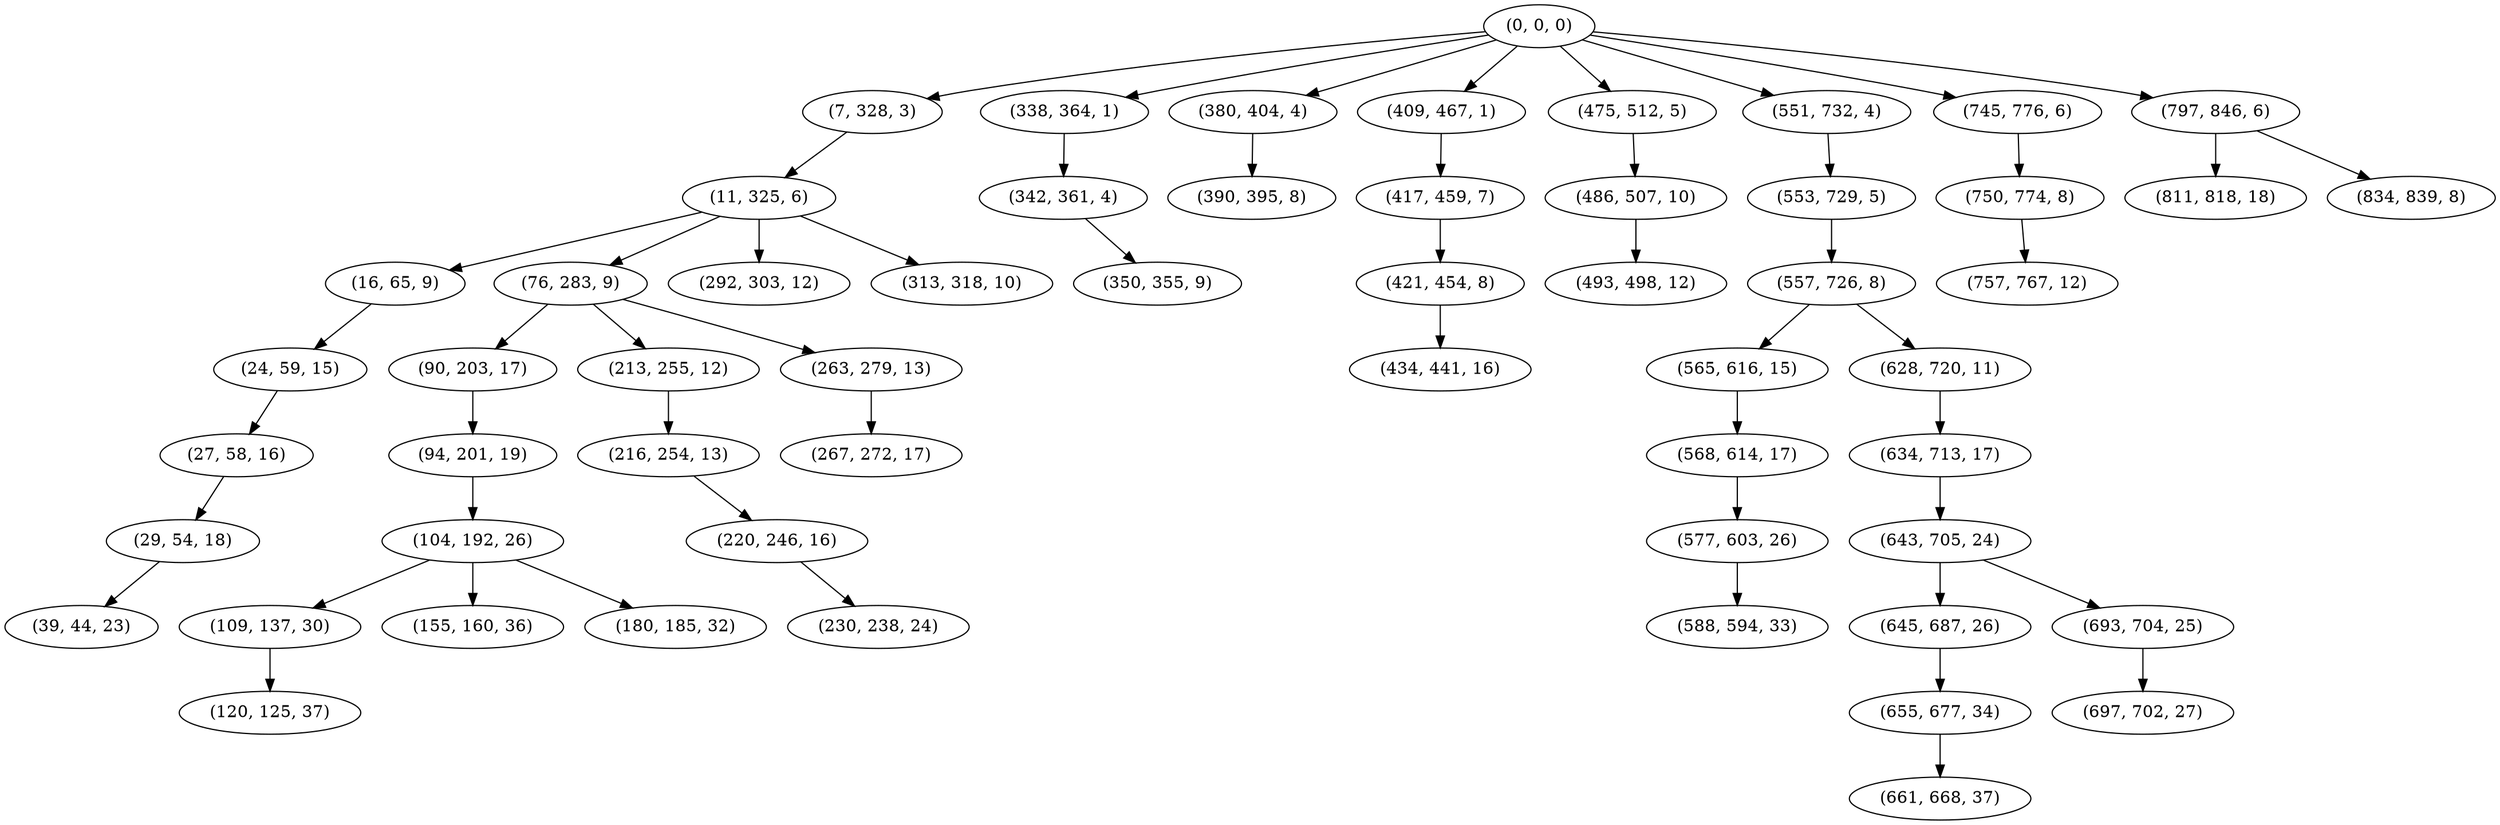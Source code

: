 digraph tree {
    "(0, 0, 0)";
    "(7, 328, 3)";
    "(11, 325, 6)";
    "(16, 65, 9)";
    "(24, 59, 15)";
    "(27, 58, 16)";
    "(29, 54, 18)";
    "(39, 44, 23)";
    "(76, 283, 9)";
    "(90, 203, 17)";
    "(94, 201, 19)";
    "(104, 192, 26)";
    "(109, 137, 30)";
    "(120, 125, 37)";
    "(155, 160, 36)";
    "(180, 185, 32)";
    "(213, 255, 12)";
    "(216, 254, 13)";
    "(220, 246, 16)";
    "(230, 238, 24)";
    "(263, 279, 13)";
    "(267, 272, 17)";
    "(292, 303, 12)";
    "(313, 318, 10)";
    "(338, 364, 1)";
    "(342, 361, 4)";
    "(350, 355, 9)";
    "(380, 404, 4)";
    "(390, 395, 8)";
    "(409, 467, 1)";
    "(417, 459, 7)";
    "(421, 454, 8)";
    "(434, 441, 16)";
    "(475, 512, 5)";
    "(486, 507, 10)";
    "(493, 498, 12)";
    "(551, 732, 4)";
    "(553, 729, 5)";
    "(557, 726, 8)";
    "(565, 616, 15)";
    "(568, 614, 17)";
    "(577, 603, 26)";
    "(588, 594, 33)";
    "(628, 720, 11)";
    "(634, 713, 17)";
    "(643, 705, 24)";
    "(645, 687, 26)";
    "(655, 677, 34)";
    "(661, 668, 37)";
    "(693, 704, 25)";
    "(697, 702, 27)";
    "(745, 776, 6)";
    "(750, 774, 8)";
    "(757, 767, 12)";
    "(797, 846, 6)";
    "(811, 818, 18)";
    "(834, 839, 8)";
    "(0, 0, 0)" -> "(7, 328, 3)";
    "(0, 0, 0)" -> "(338, 364, 1)";
    "(0, 0, 0)" -> "(380, 404, 4)";
    "(0, 0, 0)" -> "(409, 467, 1)";
    "(0, 0, 0)" -> "(475, 512, 5)";
    "(0, 0, 0)" -> "(551, 732, 4)";
    "(0, 0, 0)" -> "(745, 776, 6)";
    "(0, 0, 0)" -> "(797, 846, 6)";
    "(7, 328, 3)" -> "(11, 325, 6)";
    "(11, 325, 6)" -> "(16, 65, 9)";
    "(11, 325, 6)" -> "(76, 283, 9)";
    "(11, 325, 6)" -> "(292, 303, 12)";
    "(11, 325, 6)" -> "(313, 318, 10)";
    "(16, 65, 9)" -> "(24, 59, 15)";
    "(24, 59, 15)" -> "(27, 58, 16)";
    "(27, 58, 16)" -> "(29, 54, 18)";
    "(29, 54, 18)" -> "(39, 44, 23)";
    "(76, 283, 9)" -> "(90, 203, 17)";
    "(76, 283, 9)" -> "(213, 255, 12)";
    "(76, 283, 9)" -> "(263, 279, 13)";
    "(90, 203, 17)" -> "(94, 201, 19)";
    "(94, 201, 19)" -> "(104, 192, 26)";
    "(104, 192, 26)" -> "(109, 137, 30)";
    "(104, 192, 26)" -> "(155, 160, 36)";
    "(104, 192, 26)" -> "(180, 185, 32)";
    "(109, 137, 30)" -> "(120, 125, 37)";
    "(213, 255, 12)" -> "(216, 254, 13)";
    "(216, 254, 13)" -> "(220, 246, 16)";
    "(220, 246, 16)" -> "(230, 238, 24)";
    "(263, 279, 13)" -> "(267, 272, 17)";
    "(338, 364, 1)" -> "(342, 361, 4)";
    "(342, 361, 4)" -> "(350, 355, 9)";
    "(380, 404, 4)" -> "(390, 395, 8)";
    "(409, 467, 1)" -> "(417, 459, 7)";
    "(417, 459, 7)" -> "(421, 454, 8)";
    "(421, 454, 8)" -> "(434, 441, 16)";
    "(475, 512, 5)" -> "(486, 507, 10)";
    "(486, 507, 10)" -> "(493, 498, 12)";
    "(551, 732, 4)" -> "(553, 729, 5)";
    "(553, 729, 5)" -> "(557, 726, 8)";
    "(557, 726, 8)" -> "(565, 616, 15)";
    "(557, 726, 8)" -> "(628, 720, 11)";
    "(565, 616, 15)" -> "(568, 614, 17)";
    "(568, 614, 17)" -> "(577, 603, 26)";
    "(577, 603, 26)" -> "(588, 594, 33)";
    "(628, 720, 11)" -> "(634, 713, 17)";
    "(634, 713, 17)" -> "(643, 705, 24)";
    "(643, 705, 24)" -> "(645, 687, 26)";
    "(643, 705, 24)" -> "(693, 704, 25)";
    "(645, 687, 26)" -> "(655, 677, 34)";
    "(655, 677, 34)" -> "(661, 668, 37)";
    "(693, 704, 25)" -> "(697, 702, 27)";
    "(745, 776, 6)" -> "(750, 774, 8)";
    "(750, 774, 8)" -> "(757, 767, 12)";
    "(797, 846, 6)" -> "(811, 818, 18)";
    "(797, 846, 6)" -> "(834, 839, 8)";
}
